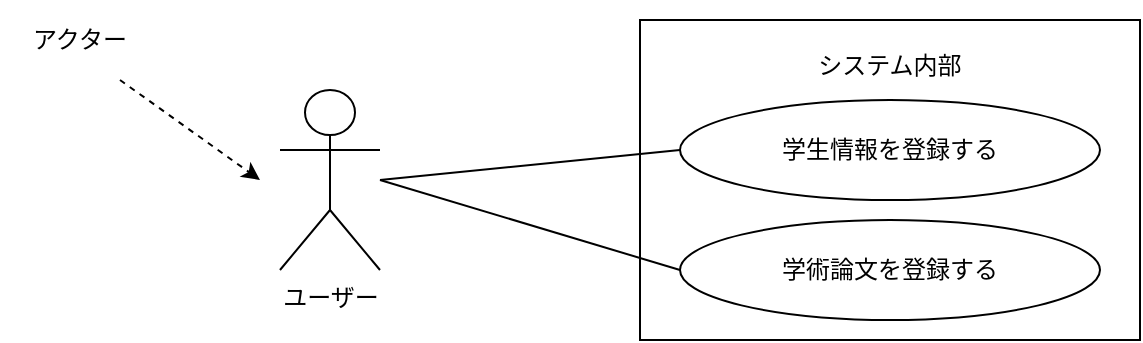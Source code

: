 <mxfile>
    <diagram id="M_ppzp-7nRYfIJwU8l9Q" name="ページ1">
        <mxGraphModel dx="614" dy="419" grid="1" gridSize="10" guides="1" tooltips="1" connect="1" arrows="1" fold="1" page="1" pageScale="1" pageWidth="827" pageHeight="1169" math="0" shadow="0">
            <root>
                <mxCell id="0"/>
                <mxCell id="1" parent="0"/>
                <mxCell id="2LTdTC2IB3Qon7dRFdwO-1" value="システム内部&lt;div&gt;&lt;br&gt;&lt;/div&gt;&lt;div&gt;&lt;br&gt;&lt;/div&gt;&lt;div&gt;&lt;br&gt;&lt;/div&gt;&lt;div&gt;&lt;br&gt;&lt;/div&gt;&lt;div&gt;&lt;br&gt;&lt;/div&gt;&lt;div&gt;&lt;br&gt;&lt;/div&gt;&lt;div&gt;&lt;br&gt;&lt;/div&gt;&lt;div&gt;&lt;br&gt;&lt;/div&gt;" style="html=1;whiteSpace=wrap;labelPosition=center;verticalLabelPosition=middle;align=center;verticalAlign=middle;" parent="1" vertex="1">
                    <mxGeometry x="430" y="70" width="250" height="160" as="geometry"/>
                </mxCell>
                <mxCell id="Ca1wiO1qeCS-tGpo-9b--8" style="rounded=0;orthogonalLoop=1;jettySize=auto;html=1;endArrow=none;endFill=0;exitX=0;exitY=0.5;exitDx=0;exitDy=0;" edge="1" parent="1" source="Ca1wiO1qeCS-tGpo-9b--2">
                    <mxGeometry relative="1" as="geometry">
                        <mxPoint x="300" y="150" as="targetPoint"/>
                    </mxGeometry>
                </mxCell>
                <mxCell id="Ca1wiO1qeCS-tGpo-9b--2" value="学術論文を登録する" style="ellipse;whiteSpace=wrap;html=1;" vertex="1" parent="1">
                    <mxGeometry x="450" y="170" width="210" height="50" as="geometry"/>
                </mxCell>
                <mxCell id="Ca1wiO1qeCS-tGpo-9b--7" style="rounded=0;orthogonalLoop=1;jettySize=auto;html=1;exitX=0;exitY=0.5;exitDx=0;exitDy=0;endArrow=none;endFill=0;" edge="1" parent="1" source="Ca1wiO1qeCS-tGpo-9b--4">
                    <mxGeometry relative="1" as="geometry">
                        <mxPoint x="300" y="150" as="targetPoint"/>
                    </mxGeometry>
                </mxCell>
                <mxCell id="Ca1wiO1qeCS-tGpo-9b--4" value="学生情報を登録する" style="ellipse;whiteSpace=wrap;html=1;" vertex="1" parent="1">
                    <mxGeometry x="450" y="110" width="210" height="50" as="geometry"/>
                </mxCell>
                <mxCell id="Ca1wiO1qeCS-tGpo-9b--5" value="ユーザー" style="shape=umlActor;verticalLabelPosition=bottom;verticalAlign=top;html=1;" vertex="1" parent="1">
                    <mxGeometry x="250" y="105" width="50" height="90" as="geometry"/>
                </mxCell>
                <mxCell id="Ca1wiO1qeCS-tGpo-9b--14" value="アクター" style="text;strokeColor=none;align=center;fillColor=none;html=1;verticalAlign=middle;whiteSpace=wrap;rounded=0;" vertex="1" parent="1">
                    <mxGeometry x="110" y="60" width="80" height="40" as="geometry"/>
                </mxCell>
                <mxCell id="Ca1wiO1qeCS-tGpo-9b--16" value="" style="endArrow=classic;dashed=1;html=1;rounded=0;exitX=0.75;exitY=1;exitDx=0;exitDy=0;endFill=1;" edge="1" parent="1" source="Ca1wiO1qeCS-tGpo-9b--14">
                    <mxGeometry width="50" height="50" relative="1" as="geometry">
                        <mxPoint x="200" y="220" as="sourcePoint"/>
                        <mxPoint x="240" y="150" as="targetPoint"/>
                    </mxGeometry>
                </mxCell>
            </root>
        </mxGraphModel>
    </diagram>
</mxfile>